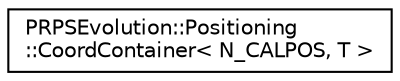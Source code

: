 digraph "Graphical Class Hierarchy"
{
  edge [fontname="Helvetica",fontsize="10",labelfontname="Helvetica",labelfontsize="10"];
  node [fontname="Helvetica",fontsize="10",shape=record];
  rankdir="LR";
  Node1 [label="PRPSEvolution::Positioning\l::CoordContainer\< N_CALPOS, T \>",height=0.2,width=0.4,color="black", fillcolor="white", style="filled",URL="$struct_p_r_p_s_evolution_1_1_positioning_1_1_coord_container.html"];
}
